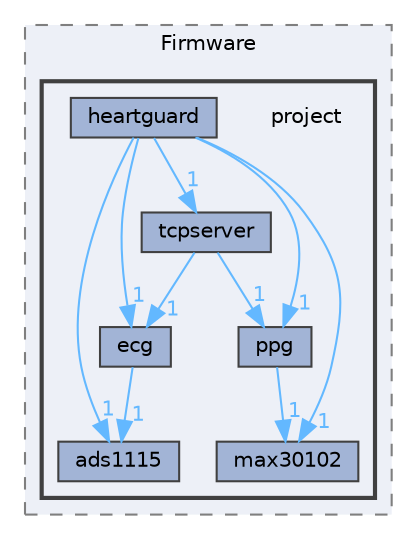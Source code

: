 digraph "Software/Firmware/project"
{
 // LATEX_PDF_SIZE
  bgcolor="transparent";
  edge [fontname=Helvetica,fontsize=10,labelfontname=Helvetica,labelfontsize=10];
  node [fontname=Helvetica,fontsize=10,shape=box,height=0.2,width=0.4];
  compound=true
  subgraph clusterdir_a0d0cfd3eed1b74f03698919d30d8fc6 {
    graph [ bgcolor="#edf0f7", pencolor="grey50", label="Firmware", fontname=Helvetica,fontsize=10 style="filled,dashed", URL="dir_a0d0cfd3eed1b74f03698919d30d8fc6.html",tooltip=""]
  subgraph clusterdir_0f05551bec2e356b5b4633bda4b6fd8d {
    graph [ bgcolor="#edf0f7", pencolor="grey25", label="", fontname=Helvetica,fontsize=10 style="filled,bold", URL="dir_0f05551bec2e356b5b4633bda4b6fd8d.html",tooltip=""]
    dir_0f05551bec2e356b5b4633bda4b6fd8d [shape=plaintext, label="project"];
  dir_970d6700fad0eea1fd73061d0f7b3c90 [label="ads1115", fillcolor="#a2b4d6", color="grey25", style="filled", URL="dir_970d6700fad0eea1fd73061d0f7b3c90.html",tooltip=""];
  dir_2bee69849a4f5579481b2253a42a2741 [label="ecg", fillcolor="#a2b4d6", color="grey25", style="filled", URL="dir_2bee69849a4f5579481b2253a42a2741.html",tooltip=""];
  dir_4fedc7ead3d2b404954f303db05aff23 [label="heartguard", fillcolor="#a2b4d6", color="grey25", style="filled", URL="dir_4fedc7ead3d2b404954f303db05aff23.html",tooltip=""];
  dir_4f9538d0e23f9eaa41c1c6f4181212d5 [label="max30102", fillcolor="#a2b4d6", color="grey25", style="filled", URL="dir_4f9538d0e23f9eaa41c1c6f4181212d5.html",tooltip=""];
  dir_b0bf7c56bb40bf9d82fb811d7dc25f65 [label="ppg", fillcolor="#a2b4d6", color="grey25", style="filled", URL="dir_b0bf7c56bb40bf9d82fb811d7dc25f65.html",tooltip=""];
  dir_2620d9fb132d75b076c94916c00a316d [label="tcpserver", fillcolor="#a2b4d6", color="grey25", style="filled", URL="dir_2620d9fb132d75b076c94916c00a316d.html",tooltip=""];
  }
  }
  dir_2bee69849a4f5579481b2253a42a2741->dir_970d6700fad0eea1fd73061d0f7b3c90 [headlabel="1", labeldistance=1.5 headhref="dir_000002_000000.html" href="dir_000002_000000.html" color="steelblue1" fontcolor="steelblue1"];
  dir_4fedc7ead3d2b404954f303db05aff23->dir_970d6700fad0eea1fd73061d0f7b3c90 [headlabel="1", labeldistance=1.5 headhref="dir_000004_000000.html" href="dir_000004_000000.html" color="steelblue1" fontcolor="steelblue1"];
  dir_4fedc7ead3d2b404954f303db05aff23->dir_2bee69849a4f5579481b2253a42a2741 [headlabel="1", labeldistance=1.5 headhref="dir_000004_000002.html" href="dir_000004_000002.html" color="steelblue1" fontcolor="steelblue1"];
  dir_4fedc7ead3d2b404954f303db05aff23->dir_4f9538d0e23f9eaa41c1c6f4181212d5 [headlabel="1", labeldistance=1.5 headhref="dir_000004_000011.html" href="dir_000004_000011.html" color="steelblue1" fontcolor="steelblue1"];
  dir_4fedc7ead3d2b404954f303db05aff23->dir_b0bf7c56bb40bf9d82fb811d7dc25f65 [headlabel="1", labeldistance=1.5 headhref="dir_000004_000012.html" href="dir_000004_000012.html" color="steelblue1" fontcolor="steelblue1"];
  dir_4fedc7ead3d2b404954f303db05aff23->dir_2620d9fb132d75b076c94916c00a316d [headlabel="1", labeldistance=1.5 headhref="dir_000004_000021.html" href="dir_000004_000021.html" color="steelblue1" fontcolor="steelblue1"];
  dir_b0bf7c56bb40bf9d82fb811d7dc25f65->dir_4f9538d0e23f9eaa41c1c6f4181212d5 [headlabel="1", labeldistance=1.5 headhref="dir_000012_000011.html" href="dir_000012_000011.html" color="steelblue1" fontcolor="steelblue1"];
  dir_2620d9fb132d75b076c94916c00a316d->dir_2bee69849a4f5579481b2253a42a2741 [headlabel="1", labeldistance=1.5 headhref="dir_000021_000002.html" href="dir_000021_000002.html" color="steelblue1" fontcolor="steelblue1"];
  dir_2620d9fb132d75b076c94916c00a316d->dir_b0bf7c56bb40bf9d82fb811d7dc25f65 [headlabel="1", labeldistance=1.5 headhref="dir_000021_000012.html" href="dir_000021_000012.html" color="steelblue1" fontcolor="steelblue1"];
}

